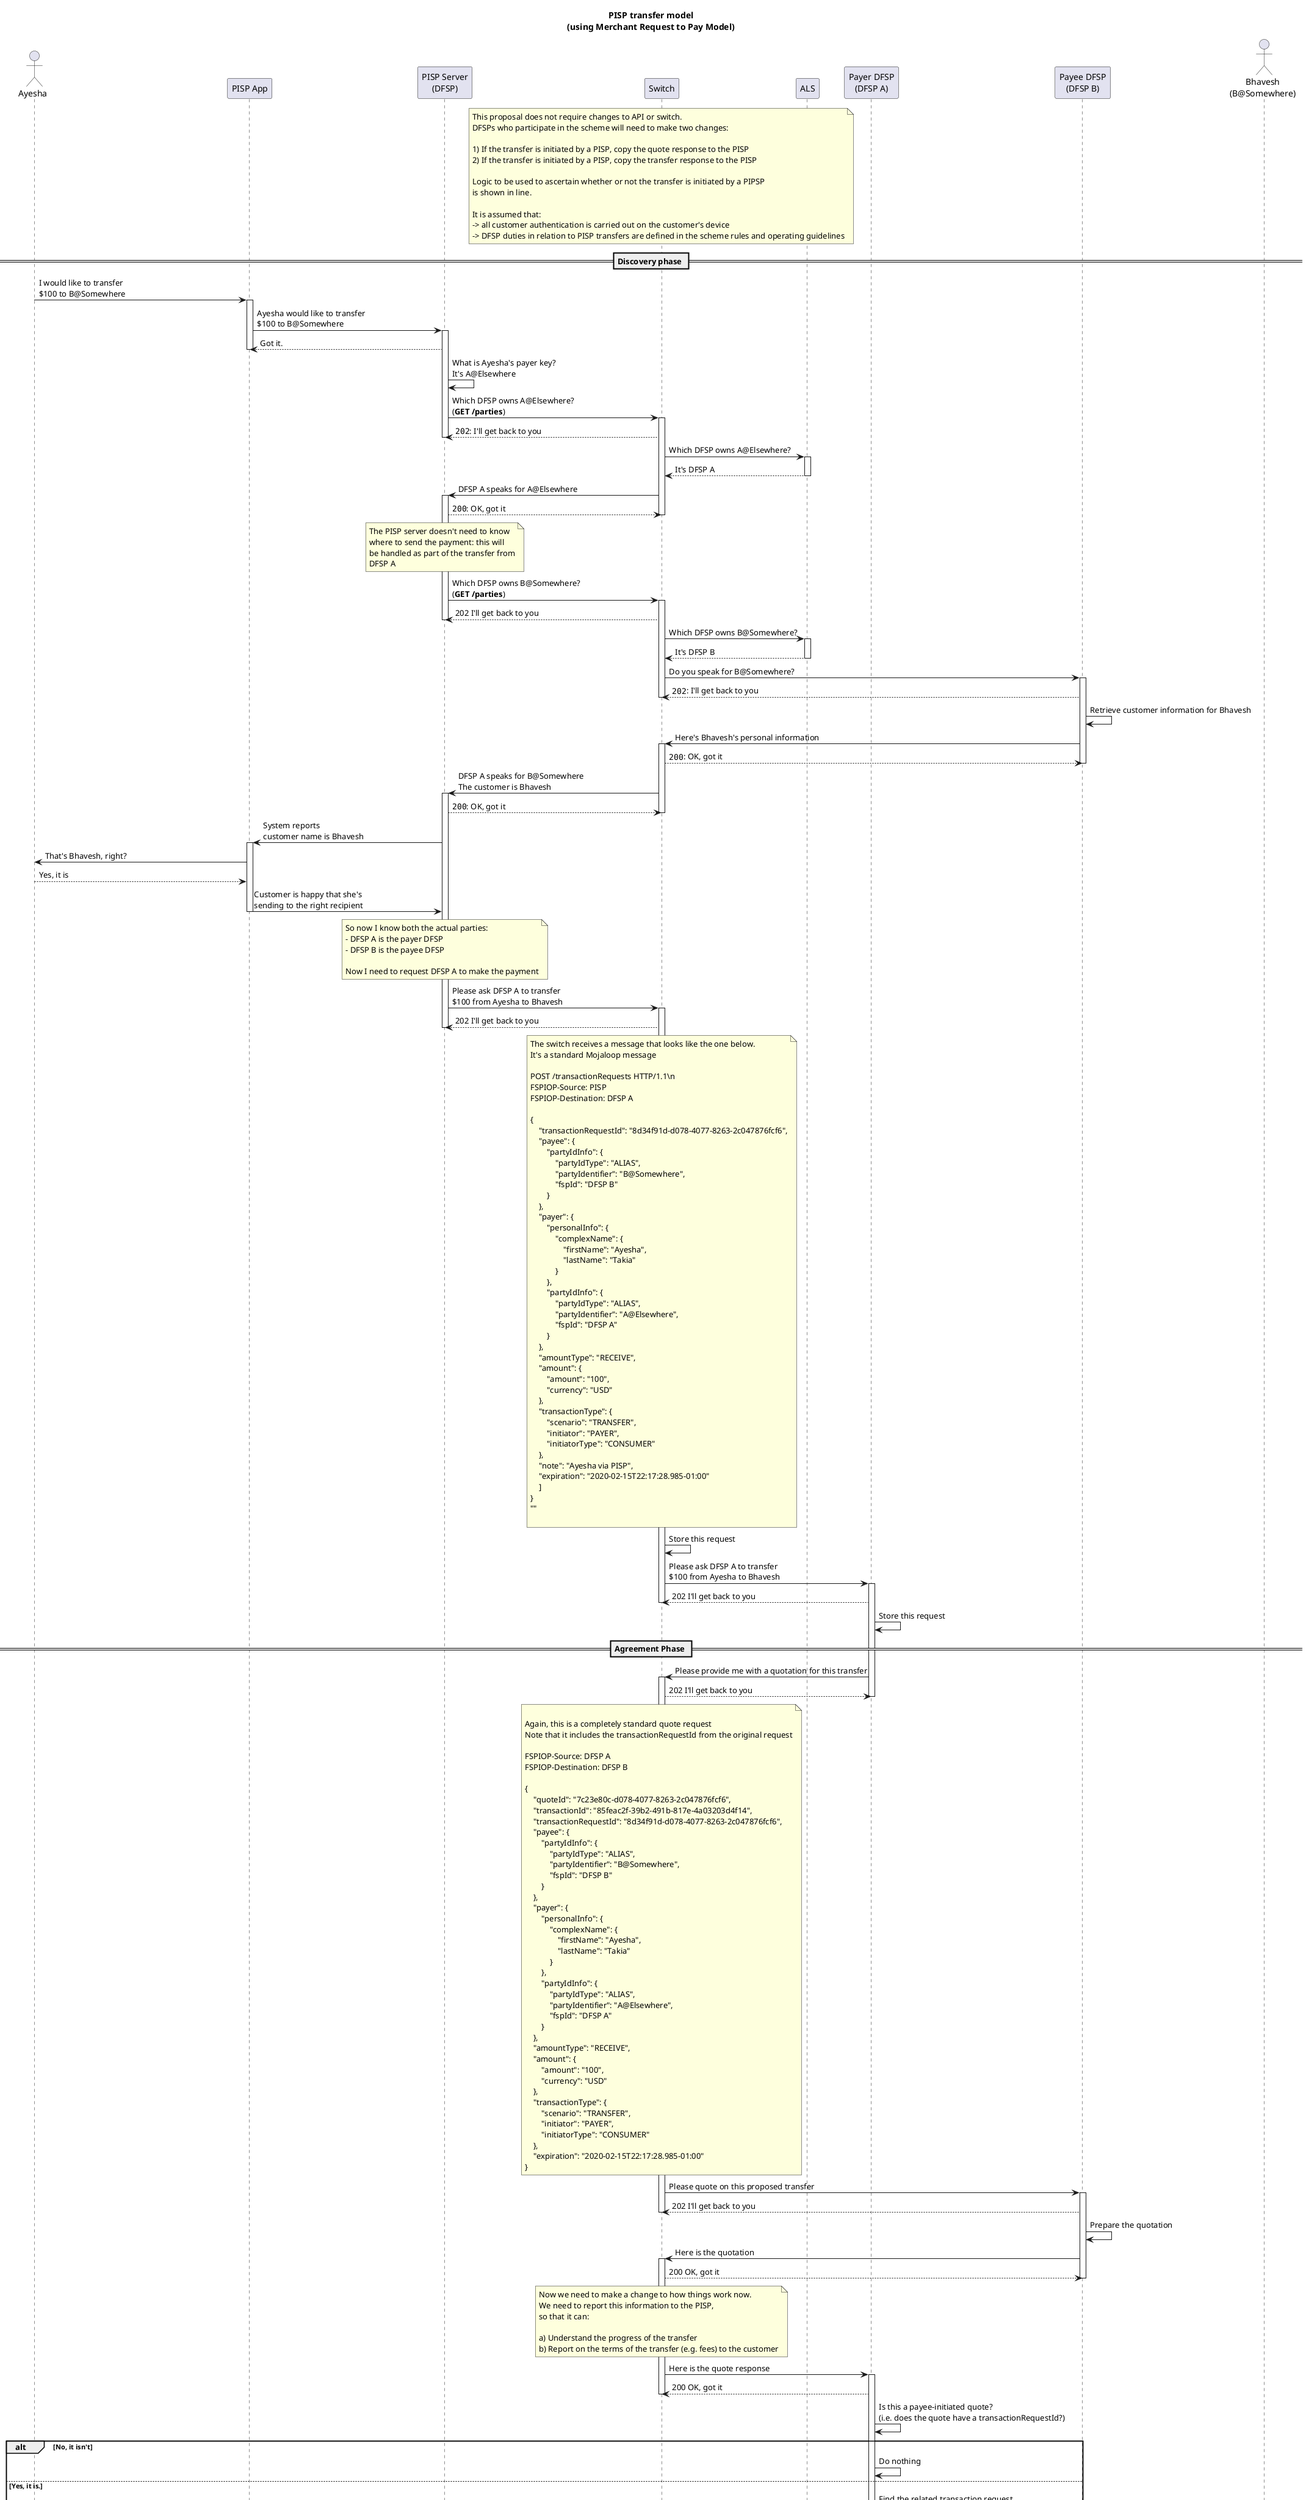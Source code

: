 @startuml

title PISP transfer model\n(using Merchant Request to Pay Model)

actor Ayesha as CA
participant "PISP App" as App
participant "PISP Server\n(DFSP)" as D1
participant "Switch" as S
participant "ALS" as A 
participant "Payer DFSP\n(DFSP A)" as D2
participant "Payee DFSP\n(DFSP B)" as D3
actor "Bhavesh\n(B@Somewhere)" as CB

note over S
This proposal does not require changes to API or switch.
DFSPs who participate in the scheme will need to make two changes:

1) If the transfer is initiated by a PISP, copy the quote response to the PISP
2) If the transfer is initiated by a PISP, copy the transfer response to the PISP

Logic to be used to ascertain whether or not the transfer is initiated by a PIPSP
is shown in line.

It is assumed that:
-> all customer authentication is carried out on the customer's device
-> DFSP duties in relation to PISP transfers are defined in the scheme rules and operating guidelines
end note

== Discovery phase ==

CA->App: I would like to transfer\n$100 to B@Somewhere
activate App
App->D1: Ayesha would like to transfer\n$100 to B@Somewhere
activate D1
D1-->App: Got it.
deactivate App
D1->D1: What is Ayesha's payer key?\nIt's A@Elsewhere
D1->S: Which DFSP owns A@Elsewhere?\n(**GET /parties**)
activate S 
S-->D1: ""202"": I'll get back to you
deactivate D1
S->A: Which DFSP owns A@Elsewhere?
activate A 
A-->S: It's DFSP A
deactivate A
S->D1: DFSP A speaks for A@Elsewhere
activate D1
D1-->S: ""200"": OK, got it
deactivate S

note over D1
The PISP server doesn't need to know
where to send the payment: this will
be handled as part of the transfer from
DFSP A
end note 

D1->S: Which DFSP owns B@Somewhere?\n(**GET /parties**)
activate S 
S-->D1: 202 I'll get back to you
deactivate D1
S->A: Which DFSP owns B@Somewhere?
activate A 
A-->S: It's DFSP B
deactivate A
S->D3: Do you speak for B@Somewhere?
activate D3
D3-->S: ""202"": I'll get back to you
deactivate S
D3->D3: Retrieve customer information for Bhavesh
D3->S: Here's Bhavesh's personal information
activate S 
S-->D3: ""200"": OK, got it
deactivate D3

S->D1: DFSP A speaks for B@Somewhere\nThe customer is Bhavesh
activate D1
D1-->S: ""200"": OK, got it
deactivate S
D1->App: System reports\ncustomer name is Bhavesh
activate App
App->CA: That's Bhavesh, right?
CA-->App: Yes, it is
App->D1: Customer is happy that she's\nsending to the right recipient
deactivate App

note over D1
So now I know both the actual parties:
- DFSP A is the payer DFSP
- DFSP B is the payee DFSP

Now I need to request DFSP A to make the payment
end note

D1->S: Please ask DFSP A to transfer\n$100 from Ayesha to Bhavesh
activate S 
S-->D1: 202 I'll get back to you 
deactivate D1

note over S
The switch receives a message that looks like the one below.
It's a standard Mojaloop message

POST /transactionRequests HTTP/1.1\n\

FSPIOP-Source: PISP
FSPIOP-Destination: DFSP A 

{
    "transactionRequestId": "8d34f91d-d078-4077-8263-2c047876fcf6",
    "payee": {
        "partyIdInfo": {
            "partyIdType": "ALIAS",
            "partyIdentifier": "B@Somewhere", 
            "fspId": "DFSP B"
        }
    },
    "payer": {
        "personalInfo": {
            "complexName": {
                "firstName": "Ayesha",
                "lastName": "Takia"
            }
        },
        "partyIdInfo": {
            "partyIdType": "ALIAS",
            "partyIdentifier": "A@Elsewhere",
            "fspId": "DFSP A"
        }
    },
    "amountType": "RECEIVE",
    "amount": {
        "amount": "100",
        "currency": "USD"
    },
    "transactionType": {
        "scenario": "TRANSFER",
        "initiator": "PAYER",
        "initiatorType": "CONSUMER"
    },
    "note": "Ayesha via PISP",
    "expiration": "2020-02-15T22:17:28.985-01:00"
    ]
}
""

end note 
S->S: Store this request
S->D2: Please ask DFSP A to transfer\n$100 from Ayesha to Bhavesh
activate D2
D2-->S: 202 I'll get back to you
deactivate S
D2->D2: Store this request

== Agreement Phase ==

D2->S: Please provide me with a quotation for this transfer
activate S
S-->D2: 202 I'll get back to you
deactivate D2
note over S

Again, this is a completely standard quote request
Note that it includes the transactionRequestId from the original request

FSPIOP-Source: DFSP A
FSPIOP-Destination: DFSP B

{
    "quoteId": "7c23e80c-d078-4077-8263-2c047876fcf6",
    "transactionId": "85feac2f-39b2-491b-817e-4a03203d4f14",
    "transactionRequestId": "8d34f91d-d078-4077-8263-2c047876fcf6",
    "payee": {
        "partyIdInfo": {
            "partyIdType": "ALIAS",
            "partyIdentifier": "B@Somewhere",
            "fspId": "DFSP B"
        }
    },
    "payer": {
        "personalInfo": {
            "complexName": {
                "firstName": "Ayesha",
                "lastName": "Takia"
            }
        },
        "partyIdInfo": {
            "partyIdType": "ALIAS",
            "partyIdentifier": "A@Elsewhere",
            "fspId": "DFSP A"
        }
    },
    "amountType": "RECEIVE",
    "amount": {
        "amount": "100",
        "currency": "USD"
    },
    "transactionType": {
        "scenario": "TRANSFER",
        "initiator": "PAYER", 
        "initiatorType": "CONSUMER"
    },
    "expiration": "2020-02-15T22:17:28.985-01:00"
}
end note 

S->D3: Please quote on this proposed transfer
activate D3
D3-->S: 202 I'll get back to you
deactivate S
D3->D3: Prepare the quotation
D3->S: Here is the quotation
activate S 
S-->D3: 200 OK, got it
deactivate D3

note over S
Now we need to make a change to how things work now.
We need to report this information to the PISP,
so that it can:

a) Understand the progress of the transfer
b) Report on the terms of the transfer (e.g. fees) to the customer
end note

S->D2: Here is the quote response
activate D2
D2-->S: 200 OK, got it
deactivate S
D2->D2: Is this a payee-initiated quote?\n(i.e. does the quote have a transactionRequestId?)
alt No, it isn't
D2->D2: Do nothing
else Yes, it is.
D2->D2: Find the related transaction request
D2->D2: Is the payee DFSP the same as the requester DFSP?
alt Yes, it is.
D2->D2: This is a payee-initiated transfer.\nDo nothing
else No, it isn't
D2->S: Forward the quote response to the PISP
activate S
S-->D2: 200 OK, got it

note over S
This is syntactically ugly, because you shouldn't send
a **PUT** except in response to a request. But we'll worry
about that later...
end note

S->D1: Here's the quote you asked for
activate D1
D1-->S: 200 OK, got it
deactivate S 
D1->D1: WTF?
D1->D1: Oh, OK. I can see that this is a response\nto a transfer request. I'll look up the transfer request
D1->D1: Store the quote with the transfer request
deactivate D1
D2->S: Please ask the customer to validate the transfer\n**GET /authorizations/transactionRequestId**
activate S
S-->D2: 202 I'll get back to you
deactivate D2
S->D1: Please ask the customer to validate the transfer\n**GET /authorizations/transactionRequestId**
activate D1
D1-->S: 202 I'll get back to you
deactivate S
D1->D1: Get me the quote data for this transfer request
D1->App: Here are the terms for your customer's transfer
activate App
App-->D1: 202 I'll get back to you
App->CA: Here are the terms for your transfer.\nPlease authenticate yourself and confirm\nthat you're happy to proceed
CA->App: Here's my fingerprint. I'm happy to proceed
App->D1: Customer has approved the terms.
D1-->App: 200 OK, got it
deactivate App
D1->S: Customer has confirmed the transfer
activate S
S-->D1: 200 OK, got it
deactivate D1
S->D2: Customer has confirmed the transfer
activate D2
D2-->S: 200 OK, got it
deactivate S
D2->D2: Store the transfer request number against\nthe transaction number given in the quote.\nThis will be useful when the transfer comes back 

== Transfer Phase ==

note over D2
So now Ayesha's bank knows that she has confirmed
that she wants to complete the transfer on the terms
offered by Bhavesh's DFSP. The bank can go ahead
and request the transfer.

It does this in the normal way, and we pick the story
up again when the successful transfer message is received
by DFSP A
end note

D2->D2: Do I have a transfer request associated\nwith this transaction?
note over D2
We're in the Yes box, so, er, yes.
end note

D2->S: Forward the transfer response to the PISP
activate S
S-->D2: 200 OK, got it
deactivate D2

note over S
This too is syntactically ugly, because you shouldn't send
a **PUT** except in response to a request. But we'll worry
about that later...
end note

S->D1: Here's the status of the transfer you asked for
activate D1
D1-->S: 200 OK, got it
deactivate S 
D1->D1: WTF?
D1->D1: Oh, OK. I can see that this is a response\nto a transfer request.\nI'll look up the quote with this transaction ID\n and use it to find the transfer request
D1->App: Transfer was successful
activate App
App->CA: Your funds were successfully transferred to Bhavesh.
CA-->App: Thank you very much.
deactivate App
deactivate D1

end
end

@enduml